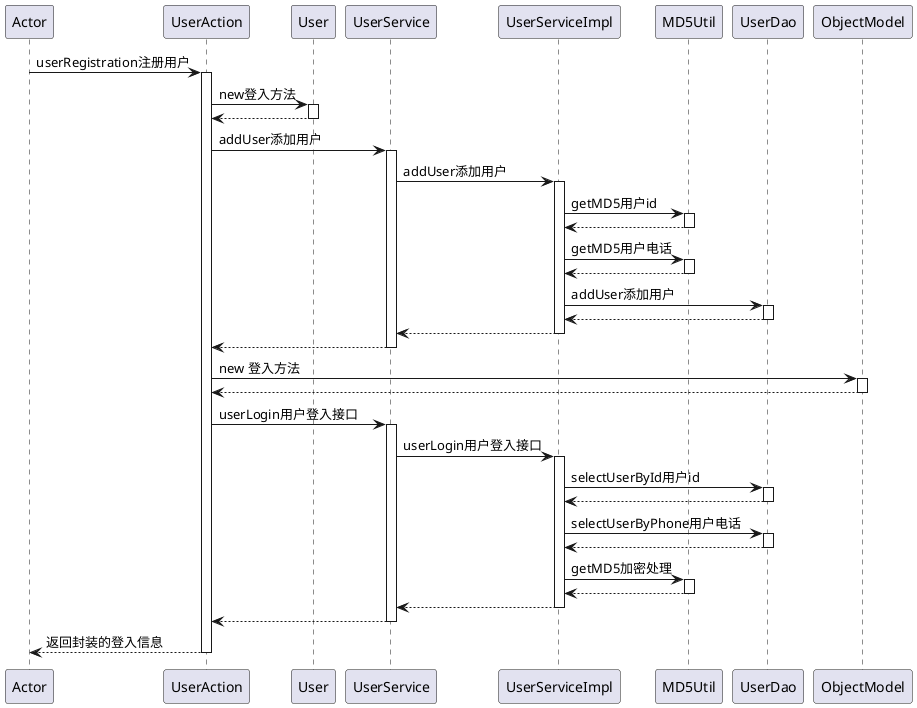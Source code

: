 @startuml
participant Actor
Actor -> UserAction : userRegistration注册用户
activate UserAction
UserAction -> User : new登入方法
activate User
User --> UserAction
deactivate User
UserAction -> UserService : addUser添加用户
activate UserService
UserService -> UserServiceImpl : addUser添加用户
activate UserServiceImpl
UserServiceImpl -> MD5Util : getMD5用户id
activate MD5Util
MD5Util --> UserServiceImpl
deactivate MD5Util
UserServiceImpl -> MD5Util : getMD5用户电话
activate MD5Util
MD5Util --> UserServiceImpl
deactivate MD5Util
UserServiceImpl -> UserDao : addUser添加用户
activate UserDao
UserDao --> UserServiceImpl
deactivate UserDao
UserServiceImpl --> UserService
deactivate UserServiceImpl
UserService --> UserAction
deactivate UserService
UserAction -> ObjectModel : new 登入方法
activate ObjectModel
ObjectModel --> UserAction
deactivate ObjectModel
UserAction -> UserService : userLogin用户登入接口
activate UserService
UserService -> UserServiceImpl : userLogin用户登入接口
activate UserServiceImpl
UserServiceImpl -> UserDao : selectUserById用户id
activate UserDao
UserDao --> UserServiceImpl
deactivate UserDao
UserServiceImpl -> UserDao : selectUserByPhone用户电话
activate UserDao
UserDao --> UserServiceImpl
deactivate UserDao
UserServiceImpl -> MD5Util : getMD5加密处理
activate MD5Util
MD5Util --> UserServiceImpl
deactivate MD5Util
UserServiceImpl --> UserService
deactivate UserServiceImpl
UserService --> UserAction
deactivate UserService
return 返回封装的登入信息
@enduml
